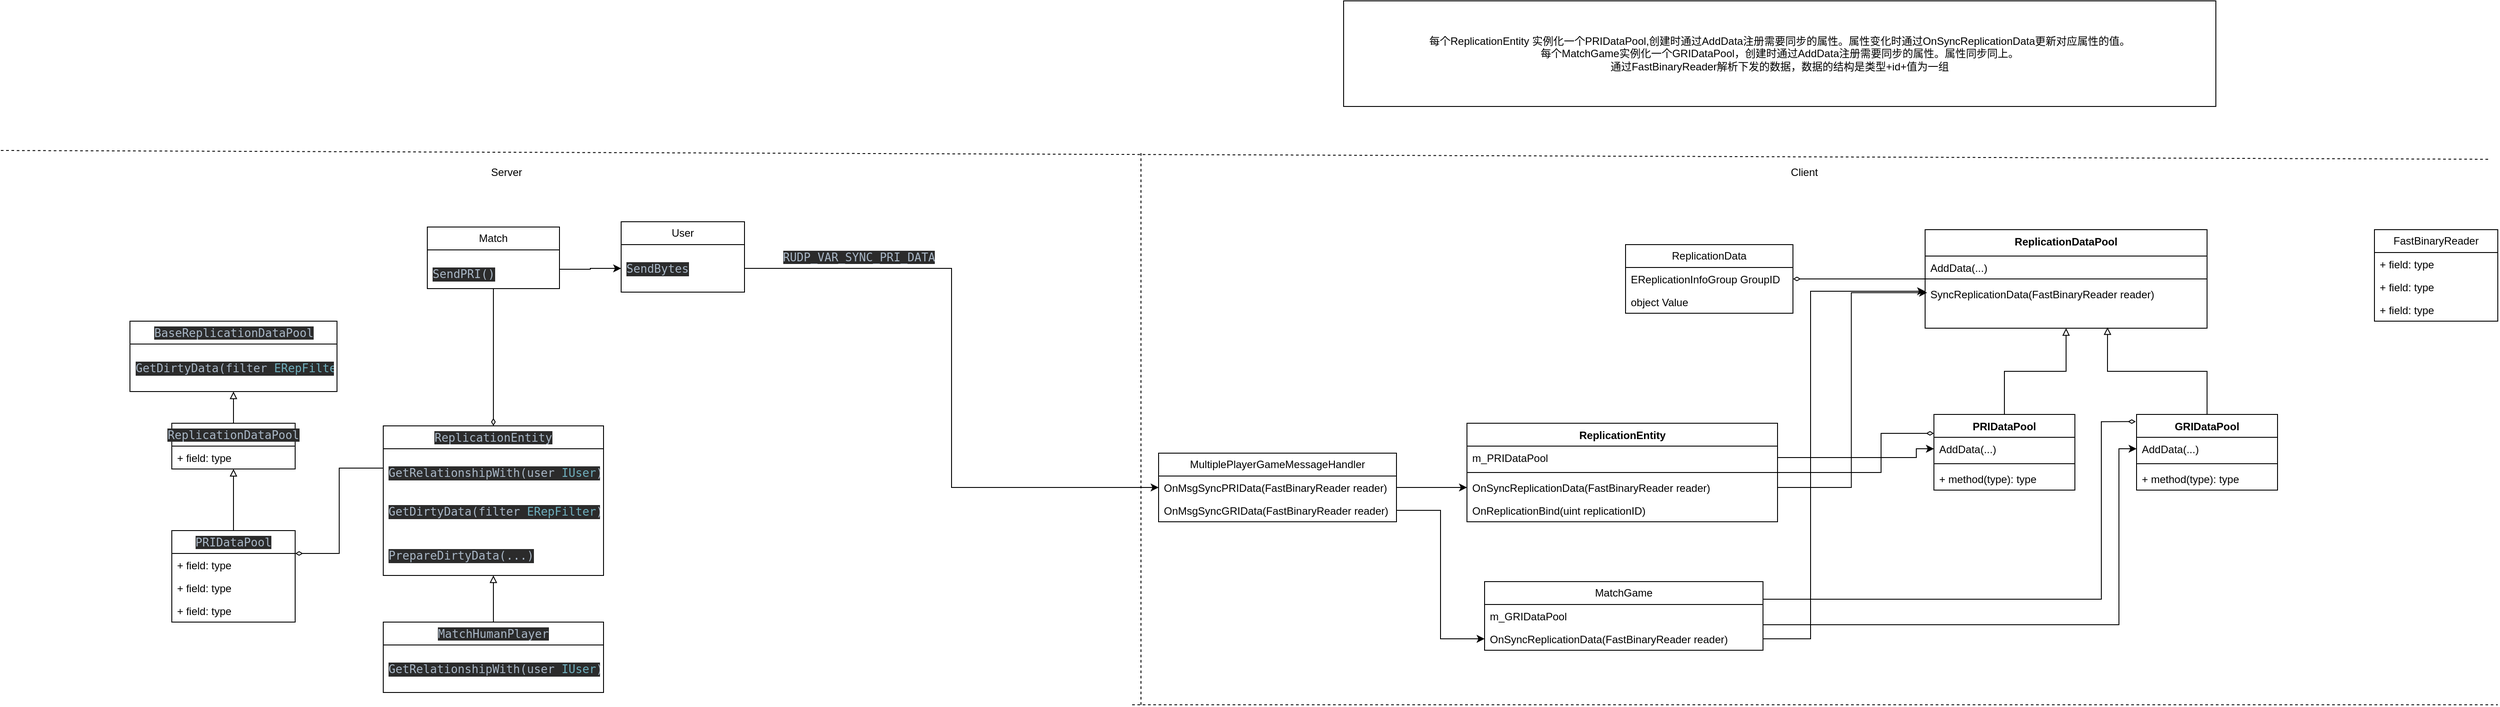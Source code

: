 <mxfile version="21.3.2" type="github">
  <diagram name="第 1 页" id="ozhlEDh4OqDTrrgAJ7Wa">
    <mxGraphModel dx="3607" dy="1046" grid="1" gridSize="10" guides="1" tooltips="1" connect="1" arrows="1" fold="1" page="1" pageScale="1" pageWidth="827" pageHeight="1169" math="0" shadow="0">
      <root>
        <mxCell id="0" />
        <mxCell id="1" parent="0" />
        <mxCell id="N430Aj534q1zeIAL79OQ-1" value="ReplicationData" style="swimlane;fontStyle=0;childLayout=stackLayout;horizontal=1;startSize=26;fillColor=none;horizontalStack=0;resizeParent=1;resizeParentMax=0;resizeLast=0;collapsible=1;marginBottom=0;whiteSpace=wrap;html=1;" vertex="1" parent="1">
          <mxGeometry x="440" y="407" width="190" height="78" as="geometry" />
        </mxCell>
        <mxCell id="N430Aj534q1zeIAL79OQ-2" value="EReplicationInfoGroup GroupID" style="text;strokeColor=none;fillColor=none;align=left;verticalAlign=top;spacingLeft=4;spacingRight=4;overflow=hidden;rotatable=0;points=[[0,0.5],[1,0.5]];portConstraint=eastwest;whiteSpace=wrap;html=1;" vertex="1" parent="N430Aj534q1zeIAL79OQ-1">
          <mxGeometry y="26" width="190" height="26" as="geometry" />
        </mxCell>
        <mxCell id="N430Aj534q1zeIAL79OQ-3" value="object Value" style="text;strokeColor=none;fillColor=none;align=left;verticalAlign=top;spacingLeft=4;spacingRight=4;overflow=hidden;rotatable=0;points=[[0,0.5],[1,0.5]];portConstraint=eastwest;whiteSpace=wrap;html=1;" vertex="1" parent="N430Aj534q1zeIAL79OQ-1">
          <mxGeometry y="52" width="190" height="26" as="geometry" />
        </mxCell>
        <mxCell id="N430Aj534q1zeIAL79OQ-25" style="edgeStyle=orthogonalEdgeStyle;rounded=0;orthogonalLoop=1;jettySize=auto;html=1;endArrow=diamondThin;endFill=0;" edge="1" parent="1" source="N430Aj534q1zeIAL79OQ-6" target="N430Aj534q1zeIAL79OQ-1">
          <mxGeometry relative="1" as="geometry" />
        </mxCell>
        <mxCell id="N430Aj534q1zeIAL79OQ-6" value="ReplicationDataPool" style="swimlane;fontStyle=1;align=center;verticalAlign=top;childLayout=stackLayout;horizontal=1;startSize=30;horizontalStack=0;resizeParent=1;resizeParentMax=0;resizeLast=0;collapsible=1;marginBottom=0;whiteSpace=wrap;html=1;" vertex="1" parent="1">
          <mxGeometry x="780" y="390" width="320" height="112" as="geometry" />
        </mxCell>
        <mxCell id="N430Aj534q1zeIAL79OQ-7" value="AddData(...)" style="text;strokeColor=none;fillColor=none;align=left;verticalAlign=top;spacingLeft=4;spacingRight=4;overflow=hidden;rotatable=0;points=[[0,0.5],[1,0.5]];portConstraint=eastwest;whiteSpace=wrap;html=1;" vertex="1" parent="N430Aj534q1zeIAL79OQ-6">
          <mxGeometry y="30" width="320" height="22" as="geometry" />
        </mxCell>
        <mxCell id="N430Aj534q1zeIAL79OQ-8" value="" style="line;strokeWidth=1;fillColor=none;align=left;verticalAlign=middle;spacingTop=-1;spacingLeft=3;spacingRight=3;rotatable=0;labelPosition=right;points=[];portConstraint=eastwest;strokeColor=inherit;" vertex="1" parent="N430Aj534q1zeIAL79OQ-6">
          <mxGeometry y="52" width="320" height="8" as="geometry" />
        </mxCell>
        <mxCell id="N430Aj534q1zeIAL79OQ-9" value="SyncReplicationData(FastBinaryReader reader)" style="text;strokeColor=none;fillColor=none;align=left;verticalAlign=top;spacingLeft=4;spacingRight=4;overflow=hidden;rotatable=0;points=[[0,0.5],[1,0.5]];portConstraint=eastwest;whiteSpace=wrap;html=1;" vertex="1" parent="N430Aj534q1zeIAL79OQ-6">
          <mxGeometry y="60" width="320" height="52" as="geometry" />
        </mxCell>
        <mxCell id="N430Aj534q1zeIAL79OQ-26" style="edgeStyle=orthogonalEdgeStyle;rounded=0;orthogonalLoop=1;jettySize=auto;html=1;endArrow=diamondThin;endFill=0;entryX=0;entryY=0.25;entryDx=0;entryDy=0;" edge="1" parent="1" source="N430Aj534q1zeIAL79OQ-10" target="N430Aj534q1zeIAL79OQ-19">
          <mxGeometry relative="1" as="geometry">
            <Array as="points">
              <mxPoint x="730" y="666" />
              <mxPoint x="730" y="622" />
            </Array>
          </mxGeometry>
        </mxCell>
        <mxCell id="N430Aj534q1zeIAL79OQ-10" value="ReplicationEntity" style="swimlane;fontStyle=1;align=center;verticalAlign=top;childLayout=stackLayout;horizontal=1;startSize=26;horizontalStack=0;resizeParent=1;resizeParentMax=0;resizeLast=0;collapsible=1;marginBottom=0;whiteSpace=wrap;html=1;" vertex="1" parent="1">
          <mxGeometry x="260" y="610" width="352.5" height="112" as="geometry" />
        </mxCell>
        <mxCell id="N430Aj534q1zeIAL79OQ-11" value="m_PRIDataPool" style="text;strokeColor=none;fillColor=none;align=left;verticalAlign=top;spacingLeft=4;spacingRight=4;overflow=hidden;rotatable=0;points=[[0,0.5],[1,0.5]];portConstraint=eastwest;whiteSpace=wrap;html=1;" vertex="1" parent="N430Aj534q1zeIAL79OQ-10">
          <mxGeometry y="26" width="352.5" height="26" as="geometry" />
        </mxCell>
        <mxCell id="N430Aj534q1zeIAL79OQ-12" value="" style="line;strokeWidth=1;fillColor=none;align=left;verticalAlign=middle;spacingTop=-1;spacingLeft=3;spacingRight=3;rotatable=0;labelPosition=right;points=[];portConstraint=eastwest;strokeColor=inherit;" vertex="1" parent="N430Aj534q1zeIAL79OQ-10">
          <mxGeometry y="52" width="352.5" height="8" as="geometry" />
        </mxCell>
        <mxCell id="N430Aj534q1zeIAL79OQ-13" value="OnSyncReplicationData(FastBinaryReader reader)" style="text;strokeColor=none;fillColor=none;align=left;verticalAlign=top;spacingLeft=4;spacingRight=4;overflow=hidden;rotatable=0;points=[[0,0.5],[1,0.5]];portConstraint=eastwest;whiteSpace=wrap;html=1;" vertex="1" parent="N430Aj534q1zeIAL79OQ-10">
          <mxGeometry y="60" width="352.5" height="26" as="geometry" />
        </mxCell>
        <mxCell id="N430Aj534q1zeIAL79OQ-28" value="OnReplicationBind(uint replicationID)" style="text;strokeColor=none;fillColor=none;align=left;verticalAlign=top;spacingLeft=4;spacingRight=4;overflow=hidden;rotatable=0;points=[[0,0.5],[1,0.5]];portConstraint=eastwest;whiteSpace=wrap;html=1;" vertex="1" parent="N430Aj534q1zeIAL79OQ-10">
          <mxGeometry y="86" width="352.5" height="26" as="geometry" />
        </mxCell>
        <mxCell id="N430Aj534q1zeIAL79OQ-14" value="MultiplePlayerGameMessageHandler" style="swimlane;fontStyle=0;childLayout=stackLayout;horizontal=1;startSize=26;fillColor=none;horizontalStack=0;resizeParent=1;resizeParentMax=0;resizeLast=0;collapsible=1;marginBottom=0;whiteSpace=wrap;html=1;" vertex="1" parent="1">
          <mxGeometry x="-90" y="644" width="270" height="78" as="geometry" />
        </mxCell>
        <mxCell id="N430Aj534q1zeIAL79OQ-15" value="OnMsgSyncPRIData(FastBinaryReader reader)" style="text;strokeColor=none;fillColor=none;align=left;verticalAlign=top;spacingLeft=4;spacingRight=4;overflow=hidden;rotatable=0;points=[[0,0.5],[1,0.5]];portConstraint=eastwest;whiteSpace=wrap;html=1;" vertex="1" parent="N430Aj534q1zeIAL79OQ-14">
          <mxGeometry y="26" width="270" height="26" as="geometry" />
        </mxCell>
        <mxCell id="N430Aj534q1zeIAL79OQ-47" value="OnMsgSyncGRIData(FastBinaryReader reader)" style="text;strokeColor=none;fillColor=none;align=left;verticalAlign=top;spacingLeft=4;spacingRight=4;overflow=hidden;rotatable=0;points=[[0,0.5],[1,0.5]];portConstraint=eastwest;whiteSpace=wrap;html=1;" vertex="1" parent="N430Aj534q1zeIAL79OQ-14">
          <mxGeometry y="52" width="270" height="26" as="geometry" />
        </mxCell>
        <mxCell id="N430Aj534q1zeIAL79OQ-18" style="edgeStyle=orthogonalEdgeStyle;rounded=0;orthogonalLoop=1;jettySize=auto;html=1;entryX=0;entryY=0.5;entryDx=0;entryDy=0;" edge="1" parent="1" source="N430Aj534q1zeIAL79OQ-15" target="N430Aj534q1zeIAL79OQ-13">
          <mxGeometry relative="1" as="geometry" />
        </mxCell>
        <mxCell id="N430Aj534q1zeIAL79OQ-24" style="edgeStyle=orthogonalEdgeStyle;rounded=0;orthogonalLoop=1;jettySize=auto;html=1;endArrow=block;endFill=0;" edge="1" parent="1" source="N430Aj534q1zeIAL79OQ-19" target="N430Aj534q1zeIAL79OQ-6">
          <mxGeometry relative="1" as="geometry" />
        </mxCell>
        <mxCell id="N430Aj534q1zeIAL79OQ-19" value="PRIDataPool" style="swimlane;fontStyle=1;align=center;verticalAlign=top;childLayout=stackLayout;horizontal=1;startSize=26;horizontalStack=0;resizeParent=1;resizeParentMax=0;resizeLast=0;collapsible=1;marginBottom=0;whiteSpace=wrap;html=1;" vertex="1" parent="1">
          <mxGeometry x="790" y="600" width="160" height="86" as="geometry" />
        </mxCell>
        <mxCell id="N430Aj534q1zeIAL79OQ-20" value="AddData(...)" style="text;strokeColor=none;fillColor=none;align=left;verticalAlign=top;spacingLeft=4;spacingRight=4;overflow=hidden;rotatable=0;points=[[0,0.5],[1,0.5]];portConstraint=eastwest;whiteSpace=wrap;html=1;" vertex="1" parent="N430Aj534q1zeIAL79OQ-19">
          <mxGeometry y="26" width="160" height="26" as="geometry" />
        </mxCell>
        <mxCell id="N430Aj534q1zeIAL79OQ-21" value="" style="line;strokeWidth=1;fillColor=none;align=left;verticalAlign=middle;spacingTop=-1;spacingLeft=3;spacingRight=3;rotatable=0;labelPosition=right;points=[];portConstraint=eastwest;strokeColor=inherit;" vertex="1" parent="N430Aj534q1zeIAL79OQ-19">
          <mxGeometry y="52" width="160" height="8" as="geometry" />
        </mxCell>
        <mxCell id="N430Aj534q1zeIAL79OQ-22" value="+ method(type): type" style="text;strokeColor=none;fillColor=none;align=left;verticalAlign=top;spacingLeft=4;spacingRight=4;overflow=hidden;rotatable=0;points=[[0,0.5],[1,0.5]];portConstraint=eastwest;whiteSpace=wrap;html=1;" vertex="1" parent="N430Aj534q1zeIAL79OQ-19">
          <mxGeometry y="60" width="160" height="26" as="geometry" />
        </mxCell>
        <mxCell id="N430Aj534q1zeIAL79OQ-27" style="edgeStyle=orthogonalEdgeStyle;rounded=0;orthogonalLoop=1;jettySize=auto;html=1;entryX=0.007;entryY=0.224;entryDx=0;entryDy=0;entryPerimeter=0;" edge="1" parent="1" source="N430Aj534q1zeIAL79OQ-13" target="N430Aj534q1zeIAL79OQ-9">
          <mxGeometry relative="1" as="geometry" />
        </mxCell>
        <mxCell id="N430Aj534q1zeIAL79OQ-31" style="edgeStyle=orthogonalEdgeStyle;rounded=0;orthogonalLoop=1;jettySize=auto;html=1;exitX=1;exitY=0.5;exitDx=0;exitDy=0;entryX=0;entryY=0.5;entryDx=0;entryDy=0;" edge="1" parent="1" source="N430Aj534q1zeIAL79OQ-11" target="N430Aj534q1zeIAL79OQ-20">
          <mxGeometry relative="1" as="geometry">
            <Array as="points">
              <mxPoint x="770" y="649" />
              <mxPoint x="770" y="639" />
            </Array>
          </mxGeometry>
        </mxCell>
        <mxCell id="N430Aj534q1zeIAL79OQ-36" style="edgeStyle=orthogonalEdgeStyle;rounded=0;orthogonalLoop=1;jettySize=auto;html=1;entryX=0.647;entryY=0.981;entryDx=0;entryDy=0;entryPerimeter=0;endArrow=block;endFill=0;" edge="1" parent="1" source="N430Aj534q1zeIAL79OQ-32" target="N430Aj534q1zeIAL79OQ-9">
          <mxGeometry relative="1" as="geometry" />
        </mxCell>
        <mxCell id="N430Aj534q1zeIAL79OQ-32" value="GRIDataPool" style="swimlane;fontStyle=1;align=center;verticalAlign=top;childLayout=stackLayout;horizontal=1;startSize=26;horizontalStack=0;resizeParent=1;resizeParentMax=0;resizeLast=0;collapsible=1;marginBottom=0;whiteSpace=wrap;html=1;" vertex="1" parent="1">
          <mxGeometry x="1020" y="600" width="160" height="86" as="geometry" />
        </mxCell>
        <mxCell id="N430Aj534q1zeIAL79OQ-33" value="AddData(...)" style="text;strokeColor=none;fillColor=none;align=left;verticalAlign=top;spacingLeft=4;spacingRight=4;overflow=hidden;rotatable=0;points=[[0,0.5],[1,0.5]];portConstraint=eastwest;whiteSpace=wrap;html=1;" vertex="1" parent="N430Aj534q1zeIAL79OQ-32">
          <mxGeometry y="26" width="160" height="26" as="geometry" />
        </mxCell>
        <mxCell id="N430Aj534q1zeIAL79OQ-34" value="" style="line;strokeWidth=1;fillColor=none;align=left;verticalAlign=middle;spacingTop=-1;spacingLeft=3;spacingRight=3;rotatable=0;labelPosition=right;points=[];portConstraint=eastwest;strokeColor=inherit;" vertex="1" parent="N430Aj534q1zeIAL79OQ-32">
          <mxGeometry y="52" width="160" height="8" as="geometry" />
        </mxCell>
        <mxCell id="N430Aj534q1zeIAL79OQ-35" value="+ method(type): type" style="text;strokeColor=none;fillColor=none;align=left;verticalAlign=top;spacingLeft=4;spacingRight=4;overflow=hidden;rotatable=0;points=[[0,0.5],[1,0.5]];portConstraint=eastwest;whiteSpace=wrap;html=1;" vertex="1" parent="N430Aj534q1zeIAL79OQ-32">
          <mxGeometry y="60" width="160" height="26" as="geometry" />
        </mxCell>
        <mxCell id="N430Aj534q1zeIAL79OQ-44" style="edgeStyle=orthogonalEdgeStyle;rounded=0;orthogonalLoop=1;jettySize=auto;html=1;entryX=-0.006;entryY=0.095;entryDx=0;entryDy=0;entryPerimeter=0;endArrow=diamondThin;endFill=0;" edge="1" parent="1" source="N430Aj534q1zeIAL79OQ-37" target="N430Aj534q1zeIAL79OQ-32">
          <mxGeometry relative="1" as="geometry">
            <Array as="points">
              <mxPoint x="980" y="810" />
              <mxPoint x="980" y="608" />
            </Array>
          </mxGeometry>
        </mxCell>
        <mxCell id="N430Aj534q1zeIAL79OQ-37" value="MatchGame" style="swimlane;fontStyle=0;childLayout=stackLayout;horizontal=1;startSize=26;fillColor=none;horizontalStack=0;resizeParent=1;resizeParentMax=0;resizeLast=0;collapsible=1;marginBottom=0;whiteSpace=wrap;html=1;" vertex="1" parent="1">
          <mxGeometry x="280" y="790" width="316" height="78" as="geometry" />
        </mxCell>
        <mxCell id="N430Aj534q1zeIAL79OQ-38" value="m_GRIDataPool" style="text;strokeColor=none;fillColor=none;align=left;verticalAlign=top;spacingLeft=4;spacingRight=4;overflow=hidden;rotatable=0;points=[[0,0.5],[1,0.5]];portConstraint=eastwest;whiteSpace=wrap;html=1;" vertex="1" parent="N430Aj534q1zeIAL79OQ-37">
          <mxGeometry y="26" width="316" height="26" as="geometry" />
        </mxCell>
        <mxCell id="N430Aj534q1zeIAL79OQ-39" value="OnSyncReplicationData(FastBinaryReader reader)" style="text;strokeColor=none;fillColor=none;align=left;verticalAlign=top;spacingLeft=4;spacingRight=4;overflow=hidden;rotatable=0;points=[[0,0.5],[1,0.5]];portConstraint=eastwest;whiteSpace=wrap;html=1;" vertex="1" parent="N430Aj534q1zeIAL79OQ-37">
          <mxGeometry y="52" width="316" height="26" as="geometry" />
        </mxCell>
        <mxCell id="N430Aj534q1zeIAL79OQ-45" style="edgeStyle=orthogonalEdgeStyle;rounded=0;orthogonalLoop=1;jettySize=auto;html=1;entryX=0;entryY=0.5;entryDx=0;entryDy=0;" edge="1" parent="1" source="N430Aj534q1zeIAL79OQ-38" target="N430Aj534q1zeIAL79OQ-33">
          <mxGeometry relative="1" as="geometry">
            <Array as="points">
              <mxPoint x="1000" y="839" />
              <mxPoint x="1000" y="639" />
            </Array>
          </mxGeometry>
        </mxCell>
        <mxCell id="N430Aj534q1zeIAL79OQ-46" style="edgeStyle=orthogonalEdgeStyle;rounded=0;orthogonalLoop=1;jettySize=auto;html=1;entryX=0;entryY=0.192;entryDx=0;entryDy=0;entryPerimeter=0;" edge="1" parent="1" source="N430Aj534q1zeIAL79OQ-39" target="N430Aj534q1zeIAL79OQ-9">
          <mxGeometry relative="1" as="geometry">
            <Array as="points">
              <mxPoint x="650" y="855" />
              <mxPoint x="650" y="460" />
            </Array>
          </mxGeometry>
        </mxCell>
        <mxCell id="N430Aj534q1zeIAL79OQ-48" style="edgeStyle=orthogonalEdgeStyle;rounded=0;orthogonalLoop=1;jettySize=auto;html=1;entryX=0;entryY=0.5;entryDx=0;entryDy=0;" edge="1" parent="1" source="N430Aj534q1zeIAL79OQ-47" target="N430Aj534q1zeIAL79OQ-39">
          <mxGeometry relative="1" as="geometry" />
        </mxCell>
        <mxCell id="N430Aj534q1zeIAL79OQ-49" value="" style="endArrow=none;dashed=1;html=1;rounded=0;" edge="1" parent="1">
          <mxGeometry width="50" height="50" relative="1" as="geometry">
            <mxPoint x="-1404.0" y="300" as="sourcePoint" />
            <mxPoint x="1420" y="310" as="targetPoint" />
          </mxGeometry>
        </mxCell>
        <mxCell id="N430Aj534q1zeIAL79OQ-50" value="每个ReplicationEntity 实例化一个PRIDataPool,创建时通过AddData注册需要同步的属性。属性变化时通过OnSyncReplicationData更新对应属性的值。&lt;br&gt;每个MatchGame实例化一个GRIDataPool，创建时通过AddData注册需要同步的属性。属性同步同上。&lt;br&gt;通过FastBinaryReader解析下发的数据，数据的结构是类型+id+值为一组" style="html=1;whiteSpace=wrap;" vertex="1" parent="1">
          <mxGeometry x="120" y="130" width="990" height="120" as="geometry" />
        </mxCell>
        <mxCell id="N430Aj534q1zeIAL79OQ-51" value="" style="endArrow=none;dashed=1;html=1;rounded=0;" edge="1" parent="1">
          <mxGeometry width="50" height="50" relative="1" as="geometry">
            <mxPoint x="-120" y="930" as="sourcePoint" />
            <mxPoint x="1430" y="930" as="targetPoint" />
          </mxGeometry>
        </mxCell>
        <mxCell id="N430Aj534q1zeIAL79OQ-52" value="Client" style="text;html=1;strokeColor=none;fillColor=none;align=center;verticalAlign=middle;whiteSpace=wrap;rounded=0;" vertex="1" parent="1">
          <mxGeometry x="612.5" y="310" width="60" height="30" as="geometry" />
        </mxCell>
        <mxCell id="N430Aj534q1zeIAL79OQ-53" value="" style="endArrow=none;dashed=1;html=1;rounded=0;" edge="1" parent="1">
          <mxGeometry width="50" height="50" relative="1" as="geometry">
            <mxPoint x="-110" y="930" as="sourcePoint" />
            <mxPoint x="-110" y="300" as="targetPoint" />
          </mxGeometry>
        </mxCell>
        <mxCell id="N430Aj534q1zeIAL79OQ-54" value="Server" style="text;html=1;strokeColor=none;fillColor=none;align=center;verticalAlign=middle;whiteSpace=wrap;rounded=0;" vertex="1" parent="1">
          <mxGeometry x="-860" y="310" width="60" height="30" as="geometry" />
        </mxCell>
        <mxCell id="N430Aj534q1zeIAL79OQ-55" value="FastBinaryReader" style="swimlane;fontStyle=0;childLayout=stackLayout;horizontal=1;startSize=26;fillColor=none;horizontalStack=0;resizeParent=1;resizeParentMax=0;resizeLast=0;collapsible=1;marginBottom=0;whiteSpace=wrap;html=1;" vertex="1" parent="1">
          <mxGeometry x="1290" y="390" width="140" height="104" as="geometry" />
        </mxCell>
        <mxCell id="N430Aj534q1zeIAL79OQ-56" value="+ field: type" style="text;strokeColor=none;fillColor=none;align=left;verticalAlign=top;spacingLeft=4;spacingRight=4;overflow=hidden;rotatable=0;points=[[0,0.5],[1,0.5]];portConstraint=eastwest;whiteSpace=wrap;html=1;" vertex="1" parent="N430Aj534q1zeIAL79OQ-55">
          <mxGeometry y="26" width="140" height="26" as="geometry" />
        </mxCell>
        <mxCell id="N430Aj534q1zeIAL79OQ-57" value="+ field: type" style="text;strokeColor=none;fillColor=none;align=left;verticalAlign=top;spacingLeft=4;spacingRight=4;overflow=hidden;rotatable=0;points=[[0,0.5],[1,0.5]];portConstraint=eastwest;whiteSpace=wrap;html=1;" vertex="1" parent="N430Aj534q1zeIAL79OQ-55">
          <mxGeometry y="52" width="140" height="26" as="geometry" />
        </mxCell>
        <mxCell id="N430Aj534q1zeIAL79OQ-58" value="+ field: type" style="text;strokeColor=none;fillColor=none;align=left;verticalAlign=top;spacingLeft=4;spacingRight=4;overflow=hidden;rotatable=0;points=[[0,0.5],[1,0.5]];portConstraint=eastwest;whiteSpace=wrap;html=1;" vertex="1" parent="N430Aj534q1zeIAL79OQ-55">
          <mxGeometry y="78" width="140" height="26" as="geometry" />
        </mxCell>
        <mxCell id="N430Aj534q1zeIAL79OQ-59" value="Match" style="swimlane;fontStyle=0;childLayout=stackLayout;horizontal=1;startSize=26;fillColor=none;horizontalStack=0;resizeParent=1;resizeParentMax=0;resizeLast=0;collapsible=1;marginBottom=0;whiteSpace=wrap;html=1;" vertex="1" parent="1">
          <mxGeometry x="-920" y="387" width="150" height="70" as="geometry" />
        </mxCell>
        <mxCell id="N430Aj534q1zeIAL79OQ-60" value="&lt;pre style=&quot;background-color:#2b2b2b;color:#a9b7c6;font-family:&#39;JetBrains Mono&#39;,monospace;font-size:9.8pt;&quot;&gt;SendPRI()&lt;/pre&gt;" style="text;strokeColor=none;fillColor=none;align=left;verticalAlign=top;spacingLeft=4;spacingRight=4;overflow=hidden;rotatable=0;points=[[0,0.5],[1,0.5]];portConstraint=eastwest;whiteSpace=wrap;html=1;" vertex="1" parent="N430Aj534q1zeIAL79OQ-59">
          <mxGeometry y="26" width="150" height="44" as="geometry" />
        </mxCell>
        <mxCell id="N430Aj534q1zeIAL79OQ-63" value="User" style="swimlane;fontStyle=0;childLayout=stackLayout;horizontal=1;startSize=26;fillColor=none;horizontalStack=0;resizeParent=1;resizeParentMax=0;resizeLast=0;collapsible=1;marginBottom=0;whiteSpace=wrap;html=1;" vertex="1" parent="1">
          <mxGeometry x="-700" y="381" width="140" height="80" as="geometry" />
        </mxCell>
        <mxCell id="N430Aj534q1zeIAL79OQ-64" value="&lt;pre style=&quot;background-color: rgb(43, 43, 43); color: rgb(169, 183, 198); font-family: &amp;quot;JetBrains Mono&amp;quot;, monospace; font-size: 9.8pt;&quot;&gt;SendBytes&lt;/pre&gt;" style="text;strokeColor=none;fillColor=none;align=left;verticalAlign=top;spacingLeft=4;spacingRight=4;overflow=hidden;rotatable=0;points=[[0,0.5],[1,0.5]];portConstraint=eastwest;whiteSpace=wrap;html=1;" vertex="1" parent="N430Aj534q1zeIAL79OQ-63">
          <mxGeometry y="26" width="140" height="54" as="geometry" />
        </mxCell>
        <mxCell id="N430Aj534q1zeIAL79OQ-67" style="edgeStyle=orthogonalEdgeStyle;rounded=0;orthogonalLoop=1;jettySize=auto;html=1;entryX=0;entryY=0.5;entryDx=0;entryDy=0;" edge="1" parent="1" source="N430Aj534q1zeIAL79OQ-64" target="N430Aj534q1zeIAL79OQ-15">
          <mxGeometry relative="1" as="geometry" />
        </mxCell>
        <mxCell id="N430Aj534q1zeIAL79OQ-68" value="&lt;pre style=&quot;background-color:#2b2b2b;color:#a9b7c6;font-family:&#39;JetBrains Mono&#39;,monospace;font-size:9.8pt;&quot;&gt;RUDP_VAR_SYNC_PRI_DATA&lt;/pre&gt;" style="text;html=1;strokeColor=none;fillColor=none;align=center;verticalAlign=middle;whiteSpace=wrap;rounded=0;" vertex="1" parent="1">
          <mxGeometry x="-460" y="406" width="60" height="30" as="geometry" />
        </mxCell>
        <mxCell id="N430Aj534q1zeIAL79OQ-69" style="edgeStyle=orthogonalEdgeStyle;rounded=0;orthogonalLoop=1;jettySize=auto;html=1;exitX=1;exitY=0.5;exitDx=0;exitDy=0;entryX=0;entryY=0.5;entryDx=0;entryDy=0;" edge="1" parent="1" source="N430Aj534q1zeIAL79OQ-60" target="N430Aj534q1zeIAL79OQ-64">
          <mxGeometry relative="1" as="geometry" />
        </mxCell>
        <mxCell id="N430Aj534q1zeIAL79OQ-70" value="&lt;pre style=&quot;background-color:#2b2b2b;color:#a9b7c6;font-family:&#39;JetBrains Mono&#39;,monospace;font-size:9.8pt;&quot;&gt;ReplicationEntity&lt;/pre&gt;" style="swimlane;fontStyle=0;childLayout=stackLayout;horizontal=1;startSize=26;fillColor=none;horizontalStack=0;resizeParent=1;resizeParentMax=0;resizeLast=0;collapsible=1;marginBottom=0;whiteSpace=wrap;html=1;" vertex="1" parent="1">
          <mxGeometry x="-970" y="613" width="250" height="170" as="geometry" />
        </mxCell>
        <mxCell id="N430Aj534q1zeIAL79OQ-71" value="&lt;pre style=&quot;background-color:#2b2b2b;color:#a9b7c6;font-family:&#39;JetBrains Mono&#39;,monospace;font-size:9.8pt;&quot;&gt;GetRelationshipWith(user &lt;span style=&quot;color:#6fafbd;&quot;&gt;IUser&lt;/span&gt;)&lt;/pre&gt;" style="text;strokeColor=none;fillColor=none;align=left;verticalAlign=top;spacingLeft=4;spacingRight=4;overflow=hidden;rotatable=0;points=[[0,0.5],[1,0.5]];portConstraint=eastwest;whiteSpace=wrap;html=1;" vertex="1" parent="N430Aj534q1zeIAL79OQ-70">
          <mxGeometry y="26" width="250" height="44" as="geometry" />
        </mxCell>
        <mxCell id="N430Aj534q1zeIAL79OQ-74" value="&lt;pre style=&quot;background-color:#2b2b2b;color:#a9b7c6;font-family:&#39;JetBrains Mono&#39;,monospace;font-size:9.8pt;&quot;&gt;&lt;pre style=&quot;font-family: &amp;quot;JetBrains Mono&amp;quot;, monospace; font-size: 9.8pt;&quot;&gt;GetDirtyData(filter &lt;span style=&quot;color:#6fafbd;&quot;&gt;ERepFilter&lt;/span&gt;)&lt;/pre&gt;&lt;/pre&gt;" style="text;strokeColor=none;fillColor=none;align=left;verticalAlign=top;spacingLeft=4;spacingRight=4;overflow=hidden;rotatable=0;points=[[0,0.5],[1,0.5]];portConstraint=eastwest;whiteSpace=wrap;html=1;" vertex="1" parent="N430Aj534q1zeIAL79OQ-70">
          <mxGeometry y="70" width="250" height="50" as="geometry" />
        </mxCell>
        <mxCell id="N430Aj534q1zeIAL79OQ-93" value="&lt;pre style=&quot;background-color:#2b2b2b;color:#a9b7c6;font-family:&#39;JetBrains Mono&#39;,monospace;font-size:9.8pt;&quot;&gt;&lt;pre style=&quot;font-family: &amp;quot;JetBrains Mono&amp;quot;, monospace; font-size: 9.8pt;&quot;&gt;PrepareDirtyData(...)&lt;/pre&gt;&lt;/pre&gt;" style="text;strokeColor=none;fillColor=none;align=left;verticalAlign=top;spacingLeft=4;spacingRight=4;overflow=hidden;rotatable=0;points=[[0,0.5],[1,0.5]];portConstraint=eastwest;whiteSpace=wrap;html=1;" vertex="1" parent="N430Aj534q1zeIAL79OQ-70">
          <mxGeometry y="120" width="250" height="50" as="geometry" />
        </mxCell>
        <mxCell id="N430Aj534q1zeIAL79OQ-75" style="edgeStyle=orthogonalEdgeStyle;rounded=0;orthogonalLoop=1;jettySize=auto;html=1;entryX=0.5;entryY=0;entryDx=0;entryDy=0;endArrow=diamondThin;endFill=0;" edge="1" parent="1" source="N430Aj534q1zeIAL79OQ-60" target="N430Aj534q1zeIAL79OQ-70">
          <mxGeometry relative="1" as="geometry">
            <Array as="points">
              <mxPoint x="-845" y="490" />
              <mxPoint x="-845" y="490" />
            </Array>
          </mxGeometry>
        </mxCell>
        <mxCell id="N430Aj534q1zeIAL79OQ-79" style="edgeStyle=orthogonalEdgeStyle;rounded=0;orthogonalLoop=1;jettySize=auto;html=1;endArrow=block;endFill=0;" edge="1" parent="1" source="N430Aj534q1zeIAL79OQ-76" target="N430Aj534q1zeIAL79OQ-70">
          <mxGeometry relative="1" as="geometry" />
        </mxCell>
        <mxCell id="N430Aj534q1zeIAL79OQ-76" value="&lt;pre style=&quot;background-color:#2b2b2b;color:#a9b7c6;font-family:&#39;JetBrains Mono&#39;,monospace;font-size:9.8pt;&quot;&gt;&lt;pre style=&quot;font-family: &amp;quot;JetBrains Mono&amp;quot;, monospace; font-size: 9.8pt;&quot;&gt;MatchHumanPlayer&lt;/pre&gt;&lt;/pre&gt;" style="swimlane;fontStyle=0;childLayout=stackLayout;horizontal=1;startSize=26;fillColor=none;horizontalStack=0;resizeParent=1;resizeParentMax=0;resizeLast=0;collapsible=1;marginBottom=0;whiteSpace=wrap;html=1;" vertex="1" parent="1">
          <mxGeometry x="-970" y="836" width="250" height="80" as="geometry" />
        </mxCell>
        <mxCell id="N430Aj534q1zeIAL79OQ-77" value="&lt;pre style=&quot;background-color:#2b2b2b;color:#a9b7c6;font-family:&#39;JetBrains Mono&#39;,monospace;font-size:9.8pt;&quot;&gt;GetRelationshipWith(user &lt;span style=&quot;color:#6fafbd;&quot;&gt;IUser&lt;/span&gt;)&lt;/pre&gt;" style="text;strokeColor=none;fillColor=none;align=left;verticalAlign=top;spacingLeft=4;spacingRight=4;overflow=hidden;rotatable=0;points=[[0,0.5],[1,0.5]];portConstraint=eastwest;whiteSpace=wrap;html=1;" vertex="1" parent="N430Aj534q1zeIAL79OQ-76">
          <mxGeometry y="26" width="250" height="54" as="geometry" />
        </mxCell>
        <mxCell id="N430Aj534q1zeIAL79OQ-91" style="edgeStyle=orthogonalEdgeStyle;rounded=0;orthogonalLoop=1;jettySize=auto;html=1;endArrow=block;endFill=0;" edge="1" parent="1" source="N430Aj534q1zeIAL79OQ-80" target="N430Aj534q1zeIAL79OQ-89">
          <mxGeometry relative="1" as="geometry" />
        </mxCell>
        <mxCell id="N430Aj534q1zeIAL79OQ-80" value="&lt;pre style=&quot;background-color:#2b2b2b;color:#a9b7c6;font-family:&#39;JetBrains Mono&#39;,monospace;font-size:9.8pt;&quot;&gt;ReplicationDataPool&lt;/pre&gt;" style="swimlane;fontStyle=0;childLayout=stackLayout;horizontal=1;startSize=26;fillColor=none;horizontalStack=0;resizeParent=1;resizeParentMax=0;resizeLast=0;collapsible=1;marginBottom=0;whiteSpace=wrap;html=1;" vertex="1" parent="1">
          <mxGeometry x="-1210" y="610" width="140" height="52" as="geometry" />
        </mxCell>
        <mxCell id="N430Aj534q1zeIAL79OQ-81" value="+ field: type" style="text;strokeColor=none;fillColor=none;align=left;verticalAlign=top;spacingLeft=4;spacingRight=4;overflow=hidden;rotatable=0;points=[[0,0.5],[1,0.5]];portConstraint=eastwest;whiteSpace=wrap;html=1;" vertex="1" parent="N430Aj534q1zeIAL79OQ-80">
          <mxGeometry y="26" width="140" height="26" as="geometry" />
        </mxCell>
        <mxCell id="N430Aj534q1zeIAL79OQ-88" style="edgeStyle=orthogonalEdgeStyle;rounded=0;orthogonalLoop=1;jettySize=auto;html=1;endArrow=block;endFill=0;" edge="1" parent="1" source="N430Aj534q1zeIAL79OQ-84" target="N430Aj534q1zeIAL79OQ-80">
          <mxGeometry relative="1" as="geometry" />
        </mxCell>
        <mxCell id="N430Aj534q1zeIAL79OQ-84" value="&lt;pre style=&quot;background-color:#2b2b2b;color:#a9b7c6;font-family:&#39;JetBrains Mono&#39;,monospace;font-size:9.8pt;&quot;&gt;PRIDataPool&lt;/pre&gt;" style="swimlane;fontStyle=0;childLayout=stackLayout;horizontal=1;startSize=26;fillColor=none;horizontalStack=0;resizeParent=1;resizeParentMax=0;resizeLast=0;collapsible=1;marginBottom=0;whiteSpace=wrap;html=1;" vertex="1" parent="1">
          <mxGeometry x="-1210" y="732" width="140" height="104" as="geometry" />
        </mxCell>
        <mxCell id="N430Aj534q1zeIAL79OQ-85" value="+ field: type" style="text;strokeColor=none;fillColor=none;align=left;verticalAlign=top;spacingLeft=4;spacingRight=4;overflow=hidden;rotatable=0;points=[[0,0.5],[1,0.5]];portConstraint=eastwest;whiteSpace=wrap;html=1;" vertex="1" parent="N430Aj534q1zeIAL79OQ-84">
          <mxGeometry y="26" width="140" height="26" as="geometry" />
        </mxCell>
        <mxCell id="N430Aj534q1zeIAL79OQ-86" value="+ field: type" style="text;strokeColor=none;fillColor=none;align=left;verticalAlign=top;spacingLeft=4;spacingRight=4;overflow=hidden;rotatable=0;points=[[0,0.5],[1,0.5]];portConstraint=eastwest;whiteSpace=wrap;html=1;" vertex="1" parent="N430Aj534q1zeIAL79OQ-84">
          <mxGeometry y="52" width="140" height="26" as="geometry" />
        </mxCell>
        <mxCell id="N430Aj534q1zeIAL79OQ-87" value="+ field: type" style="text;strokeColor=none;fillColor=none;align=left;verticalAlign=top;spacingLeft=4;spacingRight=4;overflow=hidden;rotatable=0;points=[[0,0.5],[1,0.5]];portConstraint=eastwest;whiteSpace=wrap;html=1;" vertex="1" parent="N430Aj534q1zeIAL79OQ-84">
          <mxGeometry y="78" width="140" height="26" as="geometry" />
        </mxCell>
        <mxCell id="N430Aj534q1zeIAL79OQ-89" value="&lt;pre style=&quot;background-color:#2b2b2b;color:#a9b7c6;font-family:&#39;JetBrains Mono&#39;,monospace;font-size:9.8pt;&quot;&gt;&lt;pre style=&quot;font-family: &amp;quot;JetBrains Mono&amp;quot;, monospace; font-size: 9.8pt;&quot;&gt;BaseReplicationDataPool&lt;/pre&gt;&lt;/pre&gt;" style="swimlane;fontStyle=0;childLayout=stackLayout;horizontal=1;startSize=26;fillColor=none;horizontalStack=0;resizeParent=1;resizeParentMax=0;resizeLast=0;collapsible=1;marginBottom=0;whiteSpace=wrap;html=1;" vertex="1" parent="1">
          <mxGeometry x="-1257.5" y="494" width="235" height="80" as="geometry" />
        </mxCell>
        <mxCell id="N430Aj534q1zeIAL79OQ-90" value="&lt;pre style=&quot;background-color:#2b2b2b;color:#a9b7c6;font-family:&#39;JetBrains Mono&#39;,monospace;font-size:9.8pt;&quot;&gt;GetDirtyData(filter &lt;span style=&quot;color:#6fafbd;&quot;&gt;ERepFilter&lt;/span&gt;)&lt;/pre&gt;" style="text;strokeColor=none;fillColor=none;align=left;verticalAlign=top;spacingLeft=4;spacingRight=4;overflow=hidden;rotatable=0;points=[[0,0.5],[1,0.5]];portConstraint=eastwest;whiteSpace=wrap;html=1;" vertex="1" parent="N430Aj534q1zeIAL79OQ-89">
          <mxGeometry y="26" width="235" height="54" as="geometry" />
        </mxCell>
        <mxCell id="N430Aj534q1zeIAL79OQ-92" style="edgeStyle=orthogonalEdgeStyle;rounded=0;orthogonalLoop=1;jettySize=auto;html=1;entryX=1;entryY=0.25;entryDx=0;entryDy=0;endArrow=diamondThin;endFill=0;" edge="1" parent="1" source="N430Aj534q1zeIAL79OQ-71" target="N430Aj534q1zeIAL79OQ-84">
          <mxGeometry relative="1" as="geometry" />
        </mxCell>
      </root>
    </mxGraphModel>
  </diagram>
</mxfile>
